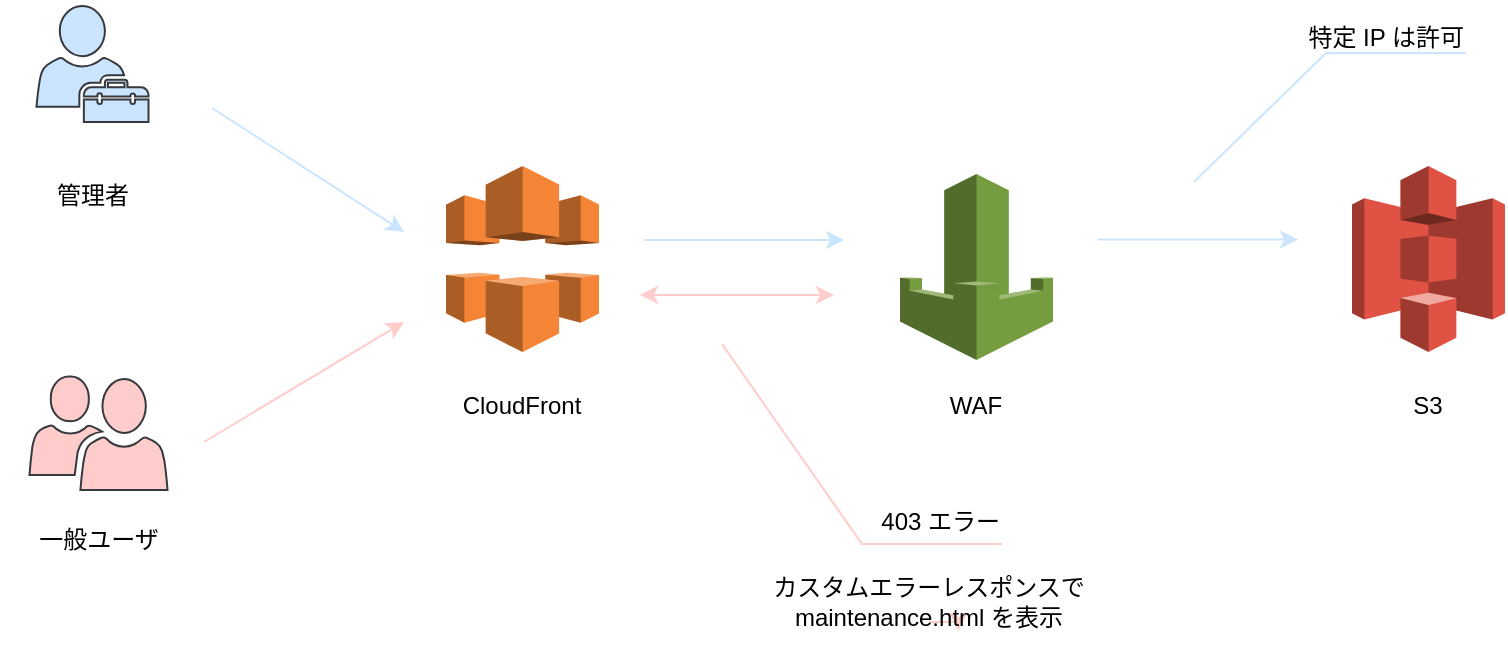 <mxfile>
    <diagram id="gCr2mYiI05qbAUzIC3n3" name="ページ1">
        <mxGraphModel dx="970" dy="679" grid="0" gridSize="10" guides="1" tooltips="1" connect="1" arrows="1" fold="1" page="0" pageScale="1" pageWidth="827" pageHeight="1169" background="none" math="0" shadow="0">
            <root>
                <mxCell id="0"/>
                <mxCell id="1" parent="0"/>
                <mxCell id="13" value="" style="endArrow=classic;html=1;fillColor=#cce5ff;strokeColor=#CCE5FF;" parent="1" edge="1">
                    <mxGeometry width="50" height="50" relative="1" as="geometry">
                        <mxPoint x="230" y="183" as="sourcePoint"/>
                        <mxPoint x="326" y="245" as="targetPoint"/>
                    </mxGeometry>
                </mxCell>
                <mxCell id="16" value="" style="group" parent="1" vertex="1" connectable="0">
                    <mxGeometry x="800" y="212" width="76.5" height="130" as="geometry"/>
                </mxCell>
                <mxCell id="3" value="" style="outlineConnect=0;dashed=0;verticalLabelPosition=bottom;verticalAlign=top;align=center;html=1;shape=mxgraph.aws3.s3;fillColor=#E05243;gradientColor=none;" parent="16" vertex="1">
                    <mxGeometry width="76.5" height="93" as="geometry"/>
                </mxCell>
                <mxCell id="6" value="S3" style="text;html=1;strokeColor=none;fillColor=none;align=center;verticalAlign=middle;whiteSpace=wrap;rounded=0;" parent="16" vertex="1">
                    <mxGeometry x="18.25" y="110" width="40" height="20" as="geometry"/>
                </mxCell>
                <mxCell id="18" value="" style="group" parent="1" vertex="1" connectable="0">
                    <mxGeometry x="347" y="212" width="76.5" height="130" as="geometry"/>
                </mxCell>
                <mxCell id="5" value="" style="outlineConnect=0;dashed=0;verticalLabelPosition=bottom;verticalAlign=top;align=center;html=1;shape=mxgraph.aws3.cloudfront;fillColor=#F58536;gradientColor=none;" parent="18" vertex="1">
                    <mxGeometry width="76.5" height="93" as="geometry"/>
                </mxCell>
                <mxCell id="7" value="CloudFront" style="text;html=1;strokeColor=none;fillColor=none;align=center;verticalAlign=middle;whiteSpace=wrap;rounded=0;" parent="18" vertex="1">
                    <mxGeometry x="18.25" y="110" width="40" height="20" as="geometry"/>
                </mxCell>
                <mxCell id="20" value="" style="endArrow=classic;html=1;fillColor=#cce5ff;strokeColor=#FFCCCC;" parent="1" edge="1">
                    <mxGeometry width="50" height="50" relative="1" as="geometry">
                        <mxPoint x="226" y="350" as="sourcePoint"/>
                        <mxPoint x="326" y="290" as="targetPoint"/>
                    </mxGeometry>
                </mxCell>
                <mxCell id="21" value="" style="outlineConnect=0;dashed=0;verticalLabelPosition=bottom;verticalAlign=top;align=center;html=1;shape=mxgraph.aws3.waf;fillColor=#759C3E;gradientColor=none;" vertex="1" parent="1">
                    <mxGeometry x="574" y="216" width="76.5" height="93" as="geometry"/>
                </mxCell>
                <mxCell id="26" value="WAF" style="text;html=1;strokeColor=none;fillColor=none;align=center;verticalAlign=middle;whiteSpace=wrap;rounded=0;" vertex="1" parent="1">
                    <mxGeometry x="592.25" y="322" width="40" height="20" as="geometry"/>
                </mxCell>
                <mxCell id="14" value="" style="endArrow=classic;html=1;fillColor=#cce5ff;strokeColor=#CCE5FF;" parent="1" edge="1">
                    <mxGeometry x="446" y="249" width="50" height="50" as="geometry">
                        <mxPoint x="446" y="249" as="sourcePoint"/>
                        <mxPoint x="546" y="249" as="targetPoint"/>
                    </mxGeometry>
                </mxCell>
                <mxCell id="28" value="" style="endArrow=classic;startArrow=classic;html=1;strokeColor=#FFCCCC;" edge="1" parent="1">
                    <mxGeometry width="50" height="50" relative="1" as="geometry">
                        <mxPoint x="444" y="276.5" as="sourcePoint"/>
                        <mxPoint x="541" y="276.5" as="targetPoint"/>
                    </mxGeometry>
                </mxCell>
                <mxCell id="24" value="" style="endArrow=classic;html=1;fillColor=#cce5ff;strokeColor=#CCE5FF;" edge="1" parent="1">
                    <mxGeometry x="673" y="248.75" width="50" height="50" as="geometry">
                        <mxPoint x="673" y="248.75" as="sourcePoint"/>
                        <mxPoint x="773" y="248.75" as="targetPoint"/>
                    </mxGeometry>
                </mxCell>
                <mxCell id="35" style="edgeStyle=orthogonalEdgeStyle;rounded=0;orthogonalLoop=1;jettySize=auto;html=1;exitX=0.5;exitY=1;exitDx=0;exitDy=0;strokeColor=#FFCCCC;fontSize=12;" edge="1" parent="1" source="32">
                    <mxGeometry relative="1" as="geometry">
                        <mxPoint x="603.152" y="444.429" as="targetPoint"/>
                    </mxGeometry>
                </mxCell>
                <mxCell id="32" value="カスタムエラーレスポンスで maintenance.html を表示" style="text;html=1;strokeColor=none;fillColor=none;align=center;verticalAlign=middle;whiteSpace=wrap;rounded=0;" vertex="1" parent="1">
                    <mxGeometry x="497" y="420" width="183" height="20" as="geometry"/>
                </mxCell>
                <mxCell id="33" value="&lt;font style=&quot;font-size: 12px ; line-height: 150%&quot;&gt;特定 IP は許可&lt;br&gt;&lt;/font&gt;" style="strokeWidth=1;shadow=0;dashed=0;align=center;html=1;shape=mxgraph.mockup.text.callout;linkText=;textSize=17;textColor=#666666;callDir=NE;callStyle=line;fontSize=17;align=right;verticalAlign=top;strokeColor=#CCE5FF;horizontal=1;spacingBottom=4;fontColor=#000000;" vertex="1" parent="1">
                    <mxGeometry x="721" y="130" width="136" height="90" as="geometry"/>
                </mxCell>
                <mxCell id="34" value="&lt;font style=&quot;font-size: 12px&quot;&gt;403 エラー&lt;/font&gt;" style="strokeWidth=1;shadow=0;dashed=0;align=center;html=1;shape=mxgraph.mockup.text.callout;linkText=;textSize=17;textColor=#666666;callDir=SE;callStyle=line;fontSize=17;align=right;verticalAlign=bottom;strokeColor=#FFCCCC;fontColor=#000000;" vertex="1" parent="1">
                    <mxGeometry x="485" y="301" width="140" height="100" as="geometry"/>
                </mxCell>
                <mxCell id="4Yi-wYSGiPg2rxA8VJep-35" value="" style="group" vertex="1" connectable="0" parent="1">
                    <mxGeometry x="124" y="132" width="92.5" height="105" as="geometry"/>
                </mxCell>
                <mxCell id="11" value="" style="pointerEvents=1;shadow=0;dashed=0;html=1;strokeColor=#36393d;labelPosition=center;verticalLabelPosition=bottom;verticalAlign=top;outlineConnect=0;align=center;shape=mxgraph.office.users.tenant_admin;fillColor=#CCE5FF;" parent="4Yi-wYSGiPg2rxA8VJep-35" vertex="1">
                    <mxGeometry x="18.25" width="56" height="58" as="geometry"/>
                </mxCell>
                <mxCell id="12" value="管理者" style="text;html=1;strokeColor=none;fillColor=none;align=center;verticalAlign=middle;whiteSpace=wrap;rounded=0;" parent="4Yi-wYSGiPg2rxA8VJep-35" vertex="1">
                    <mxGeometry y="85" width="92.5" height="20" as="geometry"/>
                </mxCell>
                <mxCell id="4Yi-wYSGiPg2rxA8VJep-36" value="" style="group" vertex="1" connectable="0" parent="1">
                    <mxGeometry x="127" y="317" width="92.5" height="92" as="geometry"/>
                </mxCell>
                <mxCell id="9" value="" style="pointerEvents=1;shadow=0;dashed=0;html=1;strokeColor=#36393d;labelPosition=center;verticalLabelPosition=bottom;verticalAlign=top;align=center;shape=mxgraph.mscae.intune.user_group;fillColor=#FFCCCC;" parent="4Yi-wYSGiPg2rxA8VJep-36" vertex="1">
                    <mxGeometry x="11.75" width="69" height="57" as="geometry"/>
                </mxCell>
                <mxCell id="10" value="一般ユーザ" style="text;html=1;strokeColor=none;fillColor=none;align=center;verticalAlign=middle;whiteSpace=wrap;rounded=0;" parent="4Yi-wYSGiPg2rxA8VJep-36" vertex="1">
                    <mxGeometry y="72" width="92.5" height="20" as="geometry"/>
                </mxCell>
            </root>
        </mxGraphModel>
    </diagram>
</mxfile>
